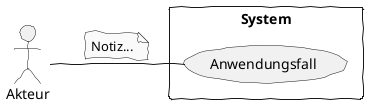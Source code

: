 @startuml

' Welchs Schriften gibt es auf dem System?
' listfonts als plantUML-Kommando gibt's aus.
skinparam DefaultFontName "FG Virgil"
skinparam handwritten true
skinparam monochrome true
skinparam packageStyle rect
skinparam shadowing false

left to right direction

actor :Akteur:
rectangle System {
usecase Anwendungsfall  
Akteur -- Anwendungsfall
note top on link
Notiz...
end note
}
@enduml